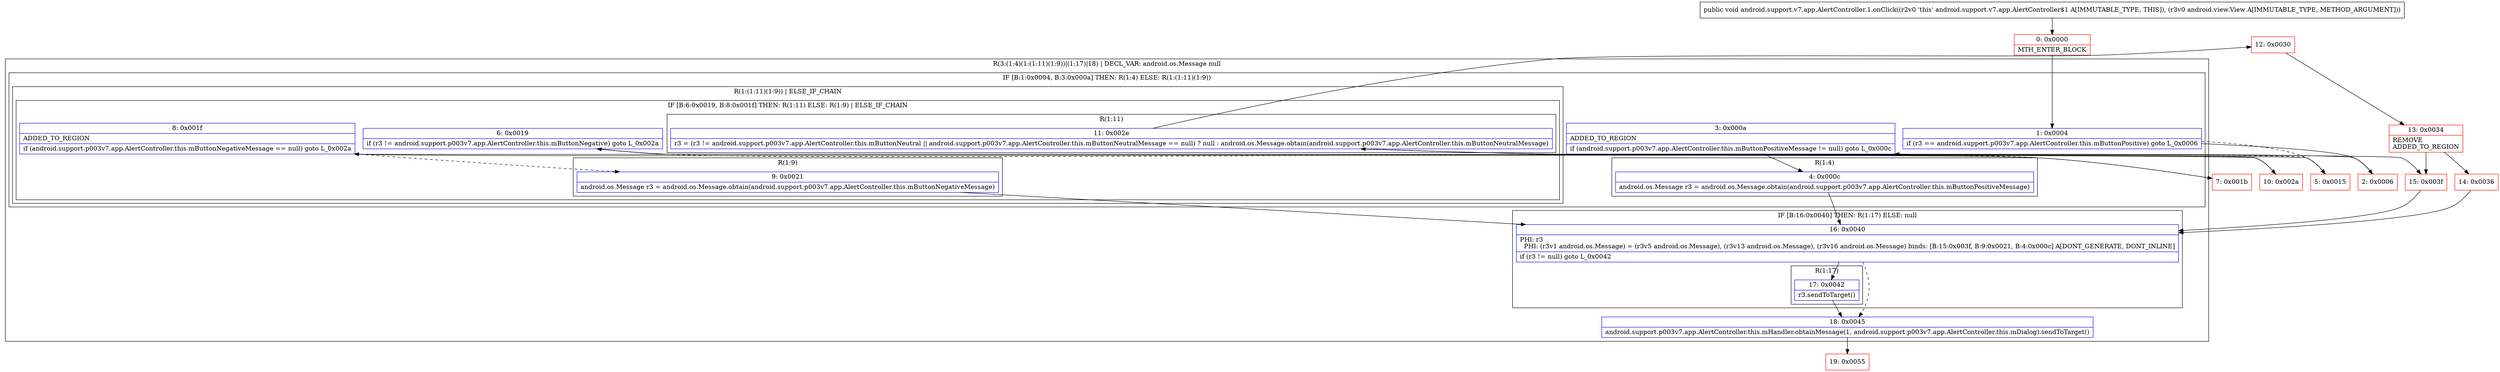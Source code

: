 digraph "CFG forandroid.support.v7.app.AlertController.1.onClick(Landroid\/view\/View;)V" {
subgraph cluster_Region_2138404043 {
label = "R(3:(1:4)(1:(1:11)(1:9))|(1:17)|18) | DECL_VAR: android.os.Message null\l";
node [shape=record,color=blue];
subgraph cluster_IfRegion_450802516 {
label = "IF [B:1:0x0004, B:3:0x000a] THEN: R(1:4) ELSE: R(1:(1:11)(1:9))";
node [shape=record,color=blue];
Node_1 [shape=record,label="{1\:\ 0x0004|if (r3 == android.support.p003v7.app.AlertController.this.mButtonPositive) goto L_0x0006\l}"];
Node_3 [shape=record,label="{3\:\ 0x000a|ADDED_TO_REGION\l|if (android.support.p003v7.app.AlertController.this.mButtonPositiveMessage != null) goto L_0x000c\l}"];
subgraph cluster_Region_1368584576 {
label = "R(1:4)";
node [shape=record,color=blue];
Node_4 [shape=record,label="{4\:\ 0x000c|android.os.Message r3 = android.os.Message.obtain(android.support.p003v7.app.AlertController.this.mButtonPositiveMessage)\l}"];
}
subgraph cluster_Region_204403159 {
label = "R(1:(1:11)(1:9)) | ELSE_IF_CHAIN\l";
node [shape=record,color=blue];
subgraph cluster_IfRegion_1000095380 {
label = "IF [B:6:0x0019, B:8:0x001f] THEN: R(1:11) ELSE: R(1:9) | ELSE_IF_CHAIN\l";
node [shape=record,color=blue];
Node_6 [shape=record,label="{6\:\ 0x0019|if (r3 != android.support.p003v7.app.AlertController.this.mButtonNegative) goto L_0x002a\l}"];
Node_8 [shape=record,label="{8\:\ 0x001f|ADDED_TO_REGION\l|if (android.support.p003v7.app.AlertController.this.mButtonNegativeMessage == null) goto L_0x002a\l}"];
subgraph cluster_Region_1382740075 {
label = "R(1:11)";
node [shape=record,color=blue];
Node_11 [shape=record,label="{11\:\ 0x002e|r3 = (r3 != android.support.p003v7.app.AlertController.this.mButtonNeutral \|\| android.support.p003v7.app.AlertController.this.mButtonNeutralMessage == null) ? null : android.os.Message.obtain(android.support.p003v7.app.AlertController.this.mButtonNeutralMessage)\l}"];
}
subgraph cluster_Region_802195837 {
label = "R(1:9)";
node [shape=record,color=blue];
Node_9 [shape=record,label="{9\:\ 0x0021|android.os.Message r3 = android.os.Message.obtain(android.support.p003v7.app.AlertController.this.mButtonNegativeMessage)\l}"];
}
}
}
}
subgraph cluster_IfRegion_1872479744 {
label = "IF [B:16:0x0040] THEN: R(1:17) ELSE: null";
node [shape=record,color=blue];
Node_16 [shape=record,label="{16\:\ 0x0040|PHI: r3 \l  PHI: (r3v1 android.os.Message) = (r3v5 android.os.Message), (r3v13 android.os.Message), (r3v16 android.os.Message) binds: [B:15:0x003f, B:9:0x0021, B:4:0x000c] A[DONT_GENERATE, DONT_INLINE]\l|if (r3 != null) goto L_0x0042\l}"];
subgraph cluster_Region_3181748 {
label = "R(1:17)";
node [shape=record,color=blue];
Node_17 [shape=record,label="{17\:\ 0x0042|r3.sendToTarget()\l}"];
}
}
Node_18 [shape=record,label="{18\:\ 0x0045|android.support.p003v7.app.AlertController.this.mHandler.obtainMessage(1, android.support.p003v7.app.AlertController.this.mDialog).sendToTarget()\l}"];
}
Node_0 [shape=record,color=red,label="{0\:\ 0x0000|MTH_ENTER_BLOCK\l}"];
Node_2 [shape=record,color=red,label="{2\:\ 0x0006}"];
Node_5 [shape=record,color=red,label="{5\:\ 0x0015}"];
Node_7 [shape=record,color=red,label="{7\:\ 0x001b}"];
Node_10 [shape=record,color=red,label="{10\:\ 0x002a}"];
Node_12 [shape=record,color=red,label="{12\:\ 0x0030}"];
Node_13 [shape=record,color=red,label="{13\:\ 0x0034|REMOVE\lADDED_TO_REGION\l}"];
Node_14 [shape=record,color=red,label="{14\:\ 0x0036}"];
Node_15 [shape=record,color=red,label="{15\:\ 0x003f}"];
Node_19 [shape=record,color=red,label="{19\:\ 0x0055}"];
MethodNode[shape=record,label="{public void android.support.v7.app.AlertController.1.onClick((r2v0 'this' android.support.v7.app.AlertController$1 A[IMMUTABLE_TYPE, THIS]), (r3v0 android.view.View A[IMMUTABLE_TYPE, METHOD_ARGUMENT])) }"];
MethodNode -> Node_0;
Node_1 -> Node_2;
Node_1 -> Node_5[style=dashed];
Node_3 -> Node_4;
Node_3 -> Node_5[style=dashed];
Node_4 -> Node_16;
Node_6 -> Node_7[style=dashed];
Node_6 -> Node_10;
Node_8 -> Node_9[style=dashed];
Node_8 -> Node_10;
Node_11 -> Node_12;
Node_11 -> Node_15;
Node_9 -> Node_16;
Node_16 -> Node_17;
Node_16 -> Node_18[style=dashed];
Node_17 -> Node_18;
Node_18 -> Node_19;
Node_0 -> Node_1;
Node_2 -> Node_3;
Node_5 -> Node_6;
Node_7 -> Node_8;
Node_10 -> Node_11;
Node_12 -> Node_13;
Node_13 -> Node_14;
Node_13 -> Node_15;
Node_14 -> Node_16;
Node_15 -> Node_16;
}

